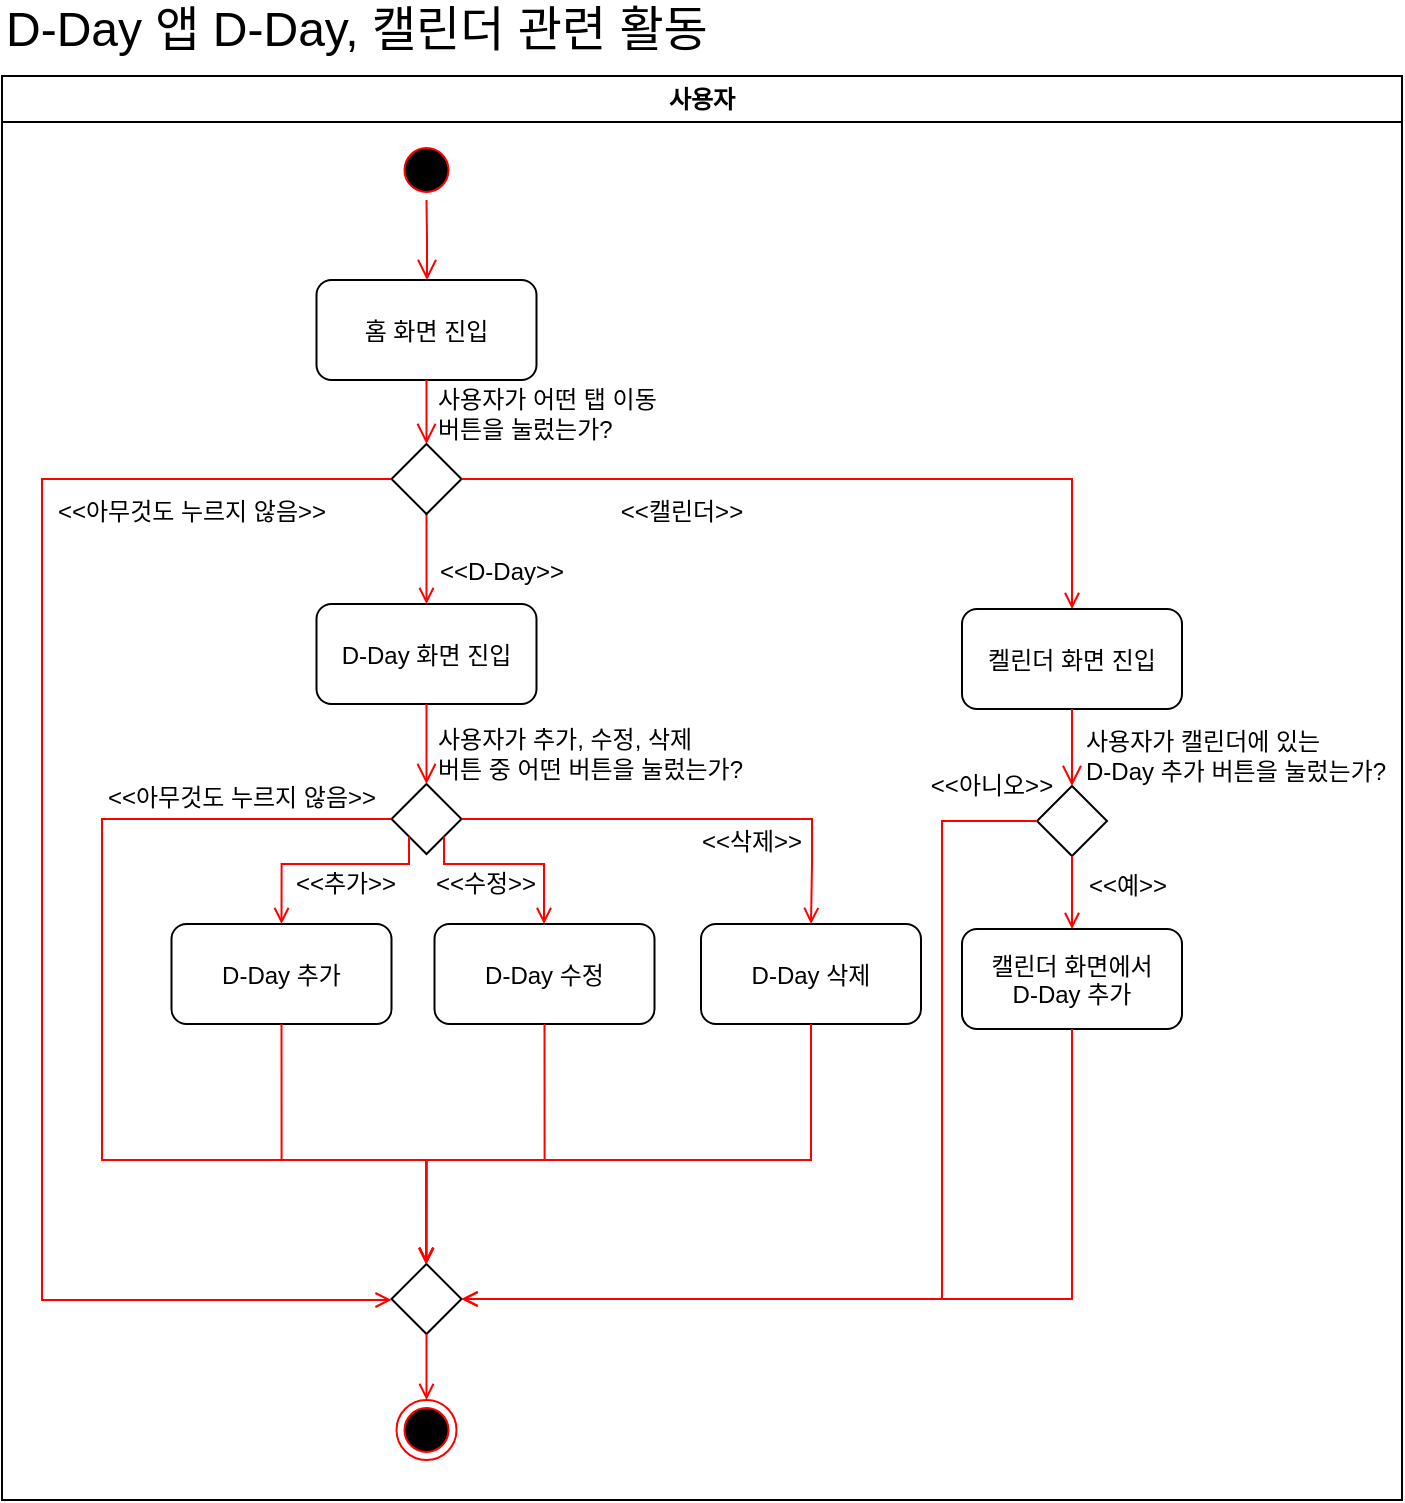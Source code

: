 <mxfile version="26.2.12">
  <diagram name="페이지-1" id="kcjGKXjA2x2VX-K3j-nC">
    <mxGraphModel dx="975" dy="755" grid="1" gridSize="10" guides="1" tooltips="1" connect="1" arrows="1" fold="1" page="1" pageScale="1" pageWidth="827" pageHeight="1169" math="0" shadow="0">
      <root>
        <mxCell id="0" />
        <mxCell id="1" parent="0" />
        <mxCell id="_Xc8MMI0X7SMjXPEbRPi-1" value="사용자" style="swimlane;whiteSpace=wrap;startSize=23;" vertex="1" parent="1">
          <mxGeometry x="90" y="128" width="700" height="712" as="geometry" />
        </mxCell>
        <mxCell id="_Xc8MMI0X7SMjXPEbRPi-4" value="" style="ellipse;shape=startState;fillColor=#000000;strokeColor=#ff0000;" vertex="1" parent="_Xc8MMI0X7SMjXPEbRPi-1">
          <mxGeometry x="197.25" y="32" width="30" height="30" as="geometry" />
        </mxCell>
        <mxCell id="_Xc8MMI0X7SMjXPEbRPi-5" value="" style="edgeStyle=elbowEdgeStyle;elbow=horizontal;verticalAlign=bottom;endArrow=open;endSize=8;strokeColor=#FF0000;endFill=1;rounded=0" edge="1" parent="_Xc8MMI0X7SMjXPEbRPi-1" source="_Xc8MMI0X7SMjXPEbRPi-4" target="_Xc8MMI0X7SMjXPEbRPi-6">
          <mxGeometry x="100" y="40" as="geometry">
            <mxPoint x="212.25" y="102" as="targetPoint" />
          </mxGeometry>
        </mxCell>
        <mxCell id="_Xc8MMI0X7SMjXPEbRPi-6" value="홈 화면 진입" style="rounded=1;" vertex="1" parent="_Xc8MMI0X7SMjXPEbRPi-1">
          <mxGeometry x="157.25" y="102" width="110" height="50" as="geometry" />
        </mxCell>
        <mxCell id="_Xc8MMI0X7SMjXPEbRPi-8" value="" style="endArrow=open;strokeColor=#FF0000;endFill=1;rounded=0;entryX=0.5;entryY=0;entryDx=0;entryDy=0;exitX=0.5;exitY=1;exitDx=0;exitDy=0;" edge="1" parent="_Xc8MMI0X7SMjXPEbRPi-1" source="_Xc8MMI0X7SMjXPEbRPi-20" target="_Xc8MMI0X7SMjXPEbRPi-21">
          <mxGeometry relative="1" as="geometry">
            <mxPoint x="212.25" y="304" as="targetPoint" />
            <mxPoint x="212.25" y="234" as="sourcePoint" />
          </mxGeometry>
        </mxCell>
        <mxCell id="_Xc8MMI0X7SMjXPEbRPi-10" value="사용자가 어떤 탭 이동&lt;div&gt;버튼을 눌렀는가?&lt;/div&gt;" style="text;html=1;align=left;verticalAlign=middle;whiteSpace=wrap;rounded=0;" vertex="1" parent="_Xc8MMI0X7SMjXPEbRPi-1">
          <mxGeometry x="216.25" y="154" width="154.5" height="30" as="geometry" />
        </mxCell>
        <mxCell id="_Xc8MMI0X7SMjXPEbRPi-11" value="&amp;lt;&amp;lt;캘린더&amp;gt;&amp;gt;" style="text;html=1;align=center;verticalAlign=middle;whiteSpace=wrap;rounded=0;" vertex="1" parent="_Xc8MMI0X7SMjXPEbRPi-1">
          <mxGeometry x="294.5" y="203" width="90" height="30" as="geometry" />
        </mxCell>
        <mxCell id="_Xc8MMI0X7SMjXPEbRPi-12" value="&amp;lt;&amp;lt;D-Day&amp;gt;&amp;gt;" style="text;html=1;align=center;verticalAlign=middle;whiteSpace=wrap;rounded=0;" vertex="1" parent="_Xc8MMI0X7SMjXPEbRPi-1">
          <mxGeometry x="204.5" y="233" width="90" height="30" as="geometry" />
        </mxCell>
        <mxCell id="_Xc8MMI0X7SMjXPEbRPi-17" value="" style="edgeStyle=none;curved=1;rounded=0;orthogonalLoop=1;jettySize=auto;html=1;fontSize=12;startSize=8;endSize=8;strokeColor=#FF0000;endArrow=open;endFill=0;exitX=0.5;exitY=1;exitDx=0;exitDy=0;entryX=0.5;entryY=0;entryDx=0;entryDy=0;" edge="1" parent="_Xc8MMI0X7SMjXPEbRPi-1" source="_Xc8MMI0X7SMjXPEbRPi-6">
          <mxGeometry relative="1" as="geometry">
            <mxPoint x="212.25" y="184" as="targetPoint" />
          </mxGeometry>
        </mxCell>
        <mxCell id="_Xc8MMI0X7SMjXPEbRPi-20" value="" style="rhombus;whiteSpace=wrap;html=1;" vertex="1" parent="_Xc8MMI0X7SMjXPEbRPi-1">
          <mxGeometry x="194.75" y="184" width="35" height="35" as="geometry" />
        </mxCell>
        <mxCell id="_Xc8MMI0X7SMjXPEbRPi-21" value="D-Day 화면 진입" style="rounded=1;" vertex="1" parent="_Xc8MMI0X7SMjXPEbRPi-1">
          <mxGeometry x="157.25" y="264" width="110" height="50" as="geometry" />
        </mxCell>
        <mxCell id="_Xc8MMI0X7SMjXPEbRPi-19" value="" style="endArrow=open;strokeColor=#FF0000;endFill=1;rounded=0;entryX=0.5;entryY=0;entryDx=0;entryDy=0;exitX=1;exitY=0.5;exitDx=0;exitDy=0;edgeStyle=orthogonalEdgeStyle;" edge="1" parent="_Xc8MMI0X7SMjXPEbRPi-1" source="_Xc8MMI0X7SMjXPEbRPi-20" target="_Xc8MMI0X7SMjXPEbRPi-15">
          <mxGeometry relative="1" as="geometry">
            <mxPoint x="237.25" y="201.02" as="sourcePoint" />
            <mxPoint x="404.75" y="201.02" as="targetPoint" />
          </mxGeometry>
        </mxCell>
        <mxCell id="_Xc8MMI0X7SMjXPEbRPi-15" value="켈린더 화면 진입" style="rounded=1;" vertex="1" parent="_Xc8MMI0X7SMjXPEbRPi-1">
          <mxGeometry x="480" y="266.5" width="110" height="50" as="geometry" />
        </mxCell>
        <mxCell id="_Xc8MMI0X7SMjXPEbRPi-24" value="" style="rhombus;whiteSpace=wrap;html=1;" vertex="1" parent="_Xc8MMI0X7SMjXPEbRPi-1">
          <mxGeometry x="194.75" y="594" width="35" height="35" as="geometry" />
        </mxCell>
        <mxCell id="_Xc8MMI0X7SMjXPEbRPi-23" value="" style="endArrow=open;strokeColor=#FF0000;endFill=1;rounded=0;entryX=0;entryY=0.5;entryDx=0;entryDy=0;exitX=0;exitY=0.5;exitDx=0;exitDy=0;edgeStyle=orthogonalEdgeStyle;" edge="1" parent="_Xc8MMI0X7SMjXPEbRPi-1" source="_Xc8MMI0X7SMjXPEbRPi-20" target="_Xc8MMI0X7SMjXPEbRPi-24">
          <mxGeometry relative="1" as="geometry">
            <mxPoint x="240" y="212" as="sourcePoint" />
            <mxPoint x="381" y="274" as="targetPoint" />
            <Array as="points">
              <mxPoint x="20" y="201" />
              <mxPoint x="20" y="612" />
              <mxPoint x="195" y="612" />
            </Array>
          </mxGeometry>
        </mxCell>
        <mxCell id="_Xc8MMI0X7SMjXPEbRPi-26" value="" style="rhombus;whiteSpace=wrap;html=1;" vertex="1" parent="_Xc8MMI0X7SMjXPEbRPi-1">
          <mxGeometry x="194.75" y="354" width="35" height="35" as="geometry" />
        </mxCell>
        <mxCell id="_Xc8MMI0X7SMjXPEbRPi-27" value="" style="edgeStyle=none;curved=1;rounded=0;orthogonalLoop=1;jettySize=auto;html=1;fontSize=12;startSize=8;endSize=8;strokeColor=#FF0000;endArrow=open;endFill=0;exitX=0.5;exitY=1;exitDx=0;exitDy=0;entryX=0.5;entryY=0;entryDx=0;entryDy=0;" edge="1" parent="_Xc8MMI0X7SMjXPEbRPi-1" source="_Xc8MMI0X7SMjXPEbRPi-21" target="_Xc8MMI0X7SMjXPEbRPi-26">
          <mxGeometry relative="1" as="geometry">
            <mxPoint x="222" y="162" as="sourcePoint" />
            <mxPoint x="222.25" y="194" as="targetPoint" />
          </mxGeometry>
        </mxCell>
        <mxCell id="_Xc8MMI0X7SMjXPEbRPi-29" value="D-Day 추가" style="rounded=1;" vertex="1" parent="_Xc8MMI0X7SMjXPEbRPi-1">
          <mxGeometry x="84.75" y="424" width="110" height="50" as="geometry" />
        </mxCell>
        <mxCell id="_Xc8MMI0X7SMjXPEbRPi-30" value="D-Day 수정" style="rounded=1;" vertex="1" parent="_Xc8MMI0X7SMjXPEbRPi-1">
          <mxGeometry x="216.25" y="424" width="110" height="50" as="geometry" />
        </mxCell>
        <mxCell id="_Xc8MMI0X7SMjXPEbRPi-31" value="D-Day 삭제" style="rounded=1;" vertex="1" parent="_Xc8MMI0X7SMjXPEbRPi-1">
          <mxGeometry x="349.5" y="424" width="110" height="50" as="geometry" />
        </mxCell>
        <mxCell id="_Xc8MMI0X7SMjXPEbRPi-32" value="" style="endArrow=open;strokeColor=#FF0000;endFill=1;rounded=0;entryX=0.5;entryY=0;entryDx=0;entryDy=0;edgeStyle=orthogonalEdgeStyle;exitX=0;exitY=1;exitDx=0;exitDy=0;" edge="1" parent="_Xc8MMI0X7SMjXPEbRPi-1" source="_Xc8MMI0X7SMjXPEbRPi-26" target="_Xc8MMI0X7SMjXPEbRPi-29">
          <mxGeometry relative="1" as="geometry">
            <mxPoint x="149.5" y="244" as="sourcePoint" />
            <mxPoint x="205" y="632" as="targetPoint" />
            <Array as="points">
              <mxPoint x="204" y="394" />
              <mxPoint x="140" y="394" />
            </Array>
          </mxGeometry>
        </mxCell>
        <mxCell id="_Xc8MMI0X7SMjXPEbRPi-33" value="" style="endArrow=open;strokeColor=#FF0000;endFill=1;rounded=0;entryX=0.5;entryY=0;entryDx=0;entryDy=0;edgeStyle=orthogonalEdgeStyle;exitX=1;exitY=1;exitDx=0;exitDy=0;" edge="1" parent="_Xc8MMI0X7SMjXPEbRPi-1" source="_Xc8MMI0X7SMjXPEbRPi-26" target="_Xc8MMI0X7SMjXPEbRPi-30">
          <mxGeometry relative="1" as="geometry">
            <mxPoint x="214" y="390" as="sourcePoint" />
            <mxPoint x="150" y="434" as="targetPoint" />
            <Array as="points">
              <mxPoint x="221" y="394" />
              <mxPoint x="271" y="394" />
              <mxPoint x="271" y="424" />
            </Array>
          </mxGeometry>
        </mxCell>
        <mxCell id="_Xc8MMI0X7SMjXPEbRPi-34" value="" style="endArrow=open;strokeColor=#FF0000;endFill=1;rounded=0;entryX=0.5;entryY=0;entryDx=0;entryDy=0;edgeStyle=orthogonalEdgeStyle;exitX=1;exitY=0.5;exitDx=0;exitDy=0;" edge="1" parent="_Xc8MMI0X7SMjXPEbRPi-1" source="_Xc8MMI0X7SMjXPEbRPi-26" target="_Xc8MMI0X7SMjXPEbRPi-31">
          <mxGeometry relative="1" as="geometry">
            <mxPoint x="231" y="380" as="sourcePoint" />
            <mxPoint x="281" y="424" as="targetPoint" />
            <Array as="points">
              <mxPoint x="405" y="372" />
              <mxPoint x="405" y="394" />
            </Array>
          </mxGeometry>
        </mxCell>
        <mxCell id="_Xc8MMI0X7SMjXPEbRPi-35" value="" style="endArrow=open;strokeColor=#FF0000;endFill=1;rounded=0;edgeStyle=orthogonalEdgeStyle;exitX=0;exitY=0.5;exitDx=0;exitDy=0;entryX=0.5;entryY=0;entryDx=0;entryDy=0;" edge="1" parent="_Xc8MMI0X7SMjXPEbRPi-1" source="_Xc8MMI0X7SMjXPEbRPi-26" target="_Xc8MMI0X7SMjXPEbRPi-24">
          <mxGeometry relative="1" as="geometry">
            <mxPoint x="240" y="372" as="sourcePoint" />
            <mxPoint x="139.5" y="544" as="targetPoint" />
            <Array as="points">
              <mxPoint x="50" y="372" />
              <mxPoint x="50" y="542" />
              <mxPoint x="212" y="542" />
            </Array>
          </mxGeometry>
        </mxCell>
        <mxCell id="_Xc8MMI0X7SMjXPEbRPi-36" value="&amp;lt;&amp;lt;아무것도 누르지 않음&amp;gt;&amp;gt;" style="text;html=1;align=center;verticalAlign=middle;whiteSpace=wrap;rounded=0;" vertex="1" parent="_Xc8MMI0X7SMjXPEbRPi-1">
          <mxGeometry x="44.75" y="346" width="150" height="30" as="geometry" />
        </mxCell>
        <mxCell id="_Xc8MMI0X7SMjXPEbRPi-37" value="&amp;lt;&amp;lt;추가&amp;gt;&amp;gt;" style="text;html=1;align=center;verticalAlign=middle;whiteSpace=wrap;rounded=0;" vertex="1" parent="_Xc8MMI0X7SMjXPEbRPi-1">
          <mxGeometry x="140.25" y="389" width="64.25" height="30" as="geometry" />
        </mxCell>
        <mxCell id="_Xc8MMI0X7SMjXPEbRPi-38" value="&amp;lt;&amp;lt;수정&amp;gt;&amp;gt;" style="text;html=1;align=center;verticalAlign=middle;whiteSpace=wrap;rounded=0;" vertex="1" parent="_Xc8MMI0X7SMjXPEbRPi-1">
          <mxGeometry x="209.5" y="389" width="64.25" height="30" as="geometry" />
        </mxCell>
        <mxCell id="_Xc8MMI0X7SMjXPEbRPi-39" value="&amp;lt;&amp;lt;삭제&amp;gt;&amp;gt;" style="text;html=1;align=center;verticalAlign=middle;whiteSpace=wrap;rounded=0;" vertex="1" parent="_Xc8MMI0X7SMjXPEbRPi-1">
          <mxGeometry x="342.5" y="368" width="64.25" height="30" as="geometry" />
        </mxCell>
        <mxCell id="_Xc8MMI0X7SMjXPEbRPi-28" value="사용자가 추가, 수정,&amp;nbsp;&lt;span style=&quot;background-color: transparent; color: light-dark(rgb(0, 0, 0), rgb(255, 255, 255));&quot;&gt;삭제&lt;/span&gt;&lt;div&gt;&lt;span style=&quot;background-color: transparent; color: light-dark(rgb(0, 0, 0), rgb(255, 255, 255));&quot;&gt;버튼 중 어떤 버튼을 눌렀는가?&lt;/span&gt;&lt;/div&gt;" style="text;html=1;align=left;verticalAlign=middle;whiteSpace=wrap;rounded=0;" vertex="1" parent="_Xc8MMI0X7SMjXPEbRPi-1">
          <mxGeometry x="216.25" y="324" width="156.75" height="30" as="geometry" />
        </mxCell>
        <mxCell id="_Xc8MMI0X7SMjXPEbRPi-2" value="" style="ellipse;shape=endState;fillColor=#000000;strokeColor=#ff0000" vertex="1" parent="_Xc8MMI0X7SMjXPEbRPi-1">
          <mxGeometry x="197.25" y="662" width="30" height="30" as="geometry" />
        </mxCell>
        <mxCell id="_Xc8MMI0X7SMjXPEbRPi-3" value="" style="endArrow=open;strokeColor=#FF0000;endFill=1;rounded=0;entryX=0.5;entryY=0;entryDx=0;entryDy=0;exitX=0.5;exitY=1;exitDx=0;exitDy=0;" edge="1" parent="_Xc8MMI0X7SMjXPEbRPi-1" source="_Xc8MMI0X7SMjXPEbRPi-24" target="_Xc8MMI0X7SMjXPEbRPi-2">
          <mxGeometry relative="1" as="geometry">
            <mxPoint x="286.75" y="339" as="sourcePoint" />
            <mxPoint x="506.75" y="352" as="targetPoint" />
            <Array as="points" />
          </mxGeometry>
        </mxCell>
        <mxCell id="_Xc8MMI0X7SMjXPEbRPi-41" value="" style="endArrow=open;strokeColor=#FF0000;endFill=1;rounded=0;entryX=0.5;entryY=0;entryDx=0;entryDy=0;edgeStyle=orthogonalEdgeStyle;exitX=0.5;exitY=1;exitDx=0;exitDy=0;" edge="1" parent="_Xc8MMI0X7SMjXPEbRPi-1" source="_Xc8MMI0X7SMjXPEbRPi-29" target="_Xc8MMI0X7SMjXPEbRPi-24">
          <mxGeometry relative="1" as="geometry">
            <mxPoint x="240" y="382" as="sourcePoint" />
            <mxPoint x="415" y="434" as="targetPoint" />
            <Array as="points">
              <mxPoint x="140" y="542" />
              <mxPoint x="212" y="542" />
            </Array>
          </mxGeometry>
        </mxCell>
        <mxCell id="_Xc8MMI0X7SMjXPEbRPi-42" value="" style="endArrow=open;strokeColor=#FF0000;endFill=1;rounded=0;edgeStyle=orthogonalEdgeStyle;exitX=0.5;exitY=1;exitDx=0;exitDy=0;entryX=0.5;entryY=0;entryDx=0;entryDy=0;" edge="1" parent="_Xc8MMI0X7SMjXPEbRPi-1" source="_Xc8MMI0X7SMjXPEbRPi-30" target="_Xc8MMI0X7SMjXPEbRPi-24">
          <mxGeometry relative="1" as="geometry">
            <mxPoint x="150" y="484" as="sourcePoint" />
            <mxPoint x="280" y="582" as="targetPoint" />
            <Array as="points">
              <mxPoint x="271" y="542" />
              <mxPoint x="212" y="542" />
              <mxPoint x="212" y="594" />
            </Array>
          </mxGeometry>
        </mxCell>
        <mxCell id="_Xc8MMI0X7SMjXPEbRPi-43" value="" style="endArrow=open;strokeColor=#FF0000;endFill=1;rounded=0;edgeStyle=orthogonalEdgeStyle;exitX=0.5;exitY=1;exitDx=0;exitDy=0;entryX=0.5;entryY=0;entryDx=0;entryDy=0;" edge="1" parent="_Xc8MMI0X7SMjXPEbRPi-1" source="_Xc8MMI0X7SMjXPEbRPi-31" target="_Xc8MMI0X7SMjXPEbRPi-24">
          <mxGeometry relative="1" as="geometry">
            <mxPoint x="281" y="484" as="sourcePoint" />
            <mxPoint x="230" y="592" as="targetPoint" />
            <Array as="points">
              <mxPoint x="404" y="542" />
              <mxPoint x="212" y="542" />
              <mxPoint x="212" y="594" />
            </Array>
          </mxGeometry>
        </mxCell>
        <mxCell id="_Xc8MMI0X7SMjXPEbRPi-45" value="&amp;lt;&amp;lt;아무것도 누르지 않음&amp;gt;&amp;gt;" style="text;html=1;align=center;verticalAlign=middle;whiteSpace=wrap;rounded=0;" vertex="1" parent="_Xc8MMI0X7SMjXPEbRPi-1">
          <mxGeometry x="20" y="203" width="150" height="30" as="geometry" />
        </mxCell>
        <mxCell id="_Xc8MMI0X7SMjXPEbRPi-47" value="" style="rhombus;whiteSpace=wrap;html=1;" vertex="1" parent="_Xc8MMI0X7SMjXPEbRPi-1">
          <mxGeometry x="517.5" y="355" width="35" height="35" as="geometry" />
        </mxCell>
        <mxCell id="_Xc8MMI0X7SMjXPEbRPi-49" value="" style="edgeStyle=none;curved=1;rounded=0;orthogonalLoop=1;jettySize=auto;html=1;fontSize=12;startSize=8;endSize=8;strokeColor=#FF0000;endArrow=open;endFill=0;exitX=0.5;exitY=1;exitDx=0;exitDy=0;entryX=0.5;entryY=0;entryDx=0;entryDy=0;" edge="1" parent="_Xc8MMI0X7SMjXPEbRPi-1" source="_Xc8MMI0X7SMjXPEbRPi-15" target="_Xc8MMI0X7SMjXPEbRPi-47">
          <mxGeometry relative="1" as="geometry">
            <mxPoint x="540" y="315" as="sourcePoint" />
            <mxPoint x="540" y="355" as="targetPoint" />
          </mxGeometry>
        </mxCell>
        <mxCell id="_Xc8MMI0X7SMjXPEbRPi-50" value="사용자가 캘린더에 있는&lt;div&gt;D-Day 추가 버튼을 눌렀는가?&lt;/div&gt;" style="text;html=1;align=left;verticalAlign=middle;whiteSpace=wrap;rounded=0;" vertex="1" parent="_Xc8MMI0X7SMjXPEbRPi-1">
          <mxGeometry x="540" y="325" width="156.75" height="30" as="geometry" />
        </mxCell>
        <mxCell id="_Xc8MMI0X7SMjXPEbRPi-51" value="" style="endArrow=open;strokeColor=#FF0000;endFill=1;rounded=0;entryX=1;entryY=0.5;entryDx=0;entryDy=0;exitX=0;exitY=0.5;exitDx=0;exitDy=0;edgeStyle=orthogonalEdgeStyle;" edge="1" parent="_Xc8MMI0X7SMjXPEbRPi-1" source="_Xc8MMI0X7SMjXPEbRPi-47" target="_Xc8MMI0X7SMjXPEbRPi-24">
          <mxGeometry relative="1" as="geometry">
            <mxPoint x="577.5" y="431.5" as="sourcePoint" />
            <mxPoint x="578" y="526.5" as="targetPoint" />
            <Array as="points">
              <mxPoint x="470" y="373" />
              <mxPoint x="470" y="611" />
            </Array>
          </mxGeometry>
        </mxCell>
        <mxCell id="_Xc8MMI0X7SMjXPEbRPi-53" value="&amp;lt;&amp;lt;아니오&amp;gt;&amp;gt;" style="text;html=1;align=center;verticalAlign=middle;whiteSpace=wrap;rounded=0;" vertex="1" parent="_Xc8MMI0X7SMjXPEbRPi-1">
          <mxGeometry x="450" y="339.5" width="90" height="30" as="geometry" />
        </mxCell>
        <mxCell id="_Xc8MMI0X7SMjXPEbRPi-54" value="&amp;lt;&amp;lt;예&amp;gt;&amp;gt;" style="text;html=1;align=center;verticalAlign=middle;whiteSpace=wrap;rounded=0;" vertex="1" parent="_Xc8MMI0X7SMjXPEbRPi-1">
          <mxGeometry x="517.5" y="390" width="90" height="30" as="geometry" />
        </mxCell>
        <mxCell id="_Xc8MMI0X7SMjXPEbRPi-55" value="캘린더 화면에서&#xa;D-Day 추가" style="rounded=1;" vertex="1" parent="_Xc8MMI0X7SMjXPEbRPi-1">
          <mxGeometry x="480" y="426.5" width="110" height="50" as="geometry" />
        </mxCell>
        <mxCell id="_Xc8MMI0X7SMjXPEbRPi-56" value="" style="endArrow=open;strokeColor=#FF0000;endFill=1;rounded=0;entryX=0.5;entryY=0;entryDx=0;entryDy=0;exitX=0.5;exitY=1;exitDx=0;exitDy=0;" edge="1" parent="_Xc8MMI0X7SMjXPEbRPi-1" source="_Xc8MMI0X7SMjXPEbRPi-47" target="_Xc8MMI0X7SMjXPEbRPi-55">
          <mxGeometry relative="1" as="geometry">
            <mxPoint x="475" y="415" as="sourcePoint" />
            <mxPoint x="493.5" y="427.5" as="targetPoint" />
            <Array as="points" />
          </mxGeometry>
        </mxCell>
        <mxCell id="_Xc8MMI0X7SMjXPEbRPi-57" value="" style="endArrow=open;strokeColor=#FF0000;endFill=1;rounded=0;entryX=1;entryY=0.5;entryDx=0;entryDy=0;edgeStyle=orthogonalEdgeStyle;exitX=0.5;exitY=1;exitDx=0;exitDy=0;" edge="1" parent="_Xc8MMI0X7SMjXPEbRPi-1" source="_Xc8MMI0X7SMjXPEbRPi-55" target="_Xc8MMI0X7SMjXPEbRPi-24">
          <mxGeometry relative="1" as="geometry">
            <mxPoint x="548" y="380" as="sourcePoint" />
            <mxPoint x="240" y="622" as="targetPoint" />
            <Array as="points">
              <mxPoint x="535" y="611" />
            </Array>
          </mxGeometry>
        </mxCell>
        <mxCell id="_Xc8MMI0X7SMjXPEbRPi-16" value="D-Day 앱 D-Day, 캘린더 관련 활동" style="text;html=1;align=left;verticalAlign=middle;whiteSpace=wrap;rounded=0;fontSize=24;" vertex="1" parent="1">
          <mxGeometry x="90" y="90" width="400" height="30" as="geometry" />
        </mxCell>
      </root>
    </mxGraphModel>
  </diagram>
</mxfile>
